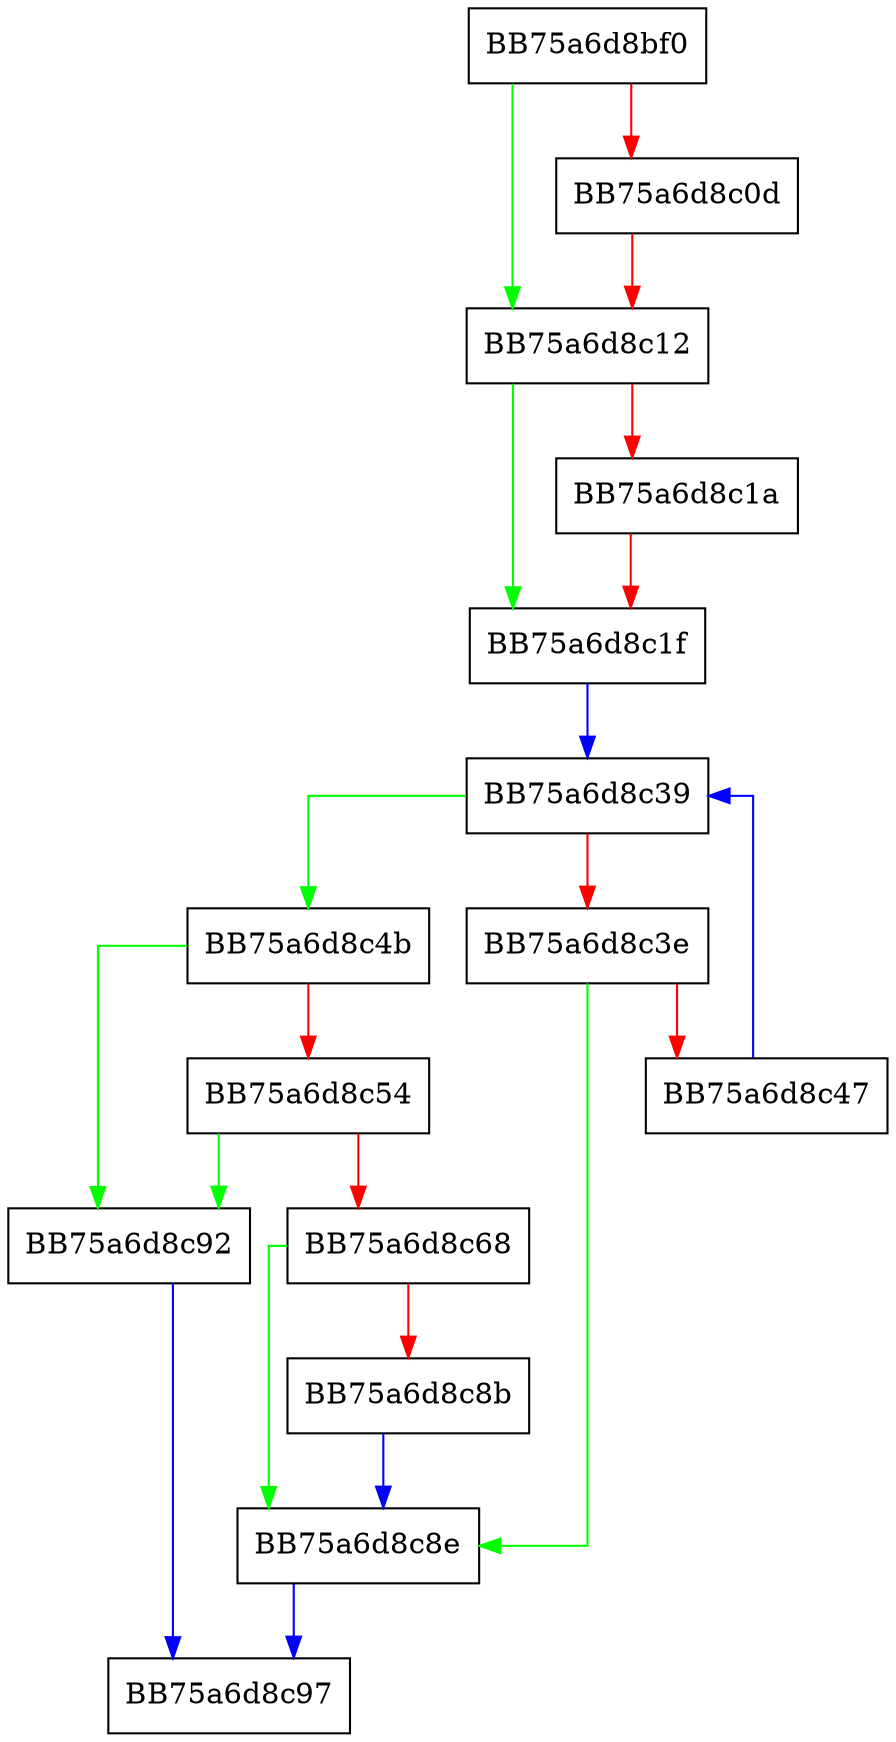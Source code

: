 digraph add_child_resource {
  node [shape="box"];
  graph [splines=ortho];
  BB75a6d8bf0 -> BB75a6d8c12 [color="green"];
  BB75a6d8bf0 -> BB75a6d8c0d [color="red"];
  BB75a6d8c0d -> BB75a6d8c12 [color="red"];
  BB75a6d8c12 -> BB75a6d8c1f [color="green"];
  BB75a6d8c12 -> BB75a6d8c1a [color="red"];
  BB75a6d8c1a -> BB75a6d8c1f [color="red"];
  BB75a6d8c1f -> BB75a6d8c39 [color="blue"];
  BB75a6d8c39 -> BB75a6d8c4b [color="green"];
  BB75a6d8c39 -> BB75a6d8c3e [color="red"];
  BB75a6d8c3e -> BB75a6d8c8e [color="green"];
  BB75a6d8c3e -> BB75a6d8c47 [color="red"];
  BB75a6d8c47 -> BB75a6d8c39 [color="blue"];
  BB75a6d8c4b -> BB75a6d8c92 [color="green"];
  BB75a6d8c4b -> BB75a6d8c54 [color="red"];
  BB75a6d8c54 -> BB75a6d8c92 [color="green"];
  BB75a6d8c54 -> BB75a6d8c68 [color="red"];
  BB75a6d8c68 -> BB75a6d8c8e [color="green"];
  BB75a6d8c68 -> BB75a6d8c8b [color="red"];
  BB75a6d8c8b -> BB75a6d8c8e [color="blue"];
  BB75a6d8c8e -> BB75a6d8c97 [color="blue"];
  BB75a6d8c92 -> BB75a6d8c97 [color="blue"];
}